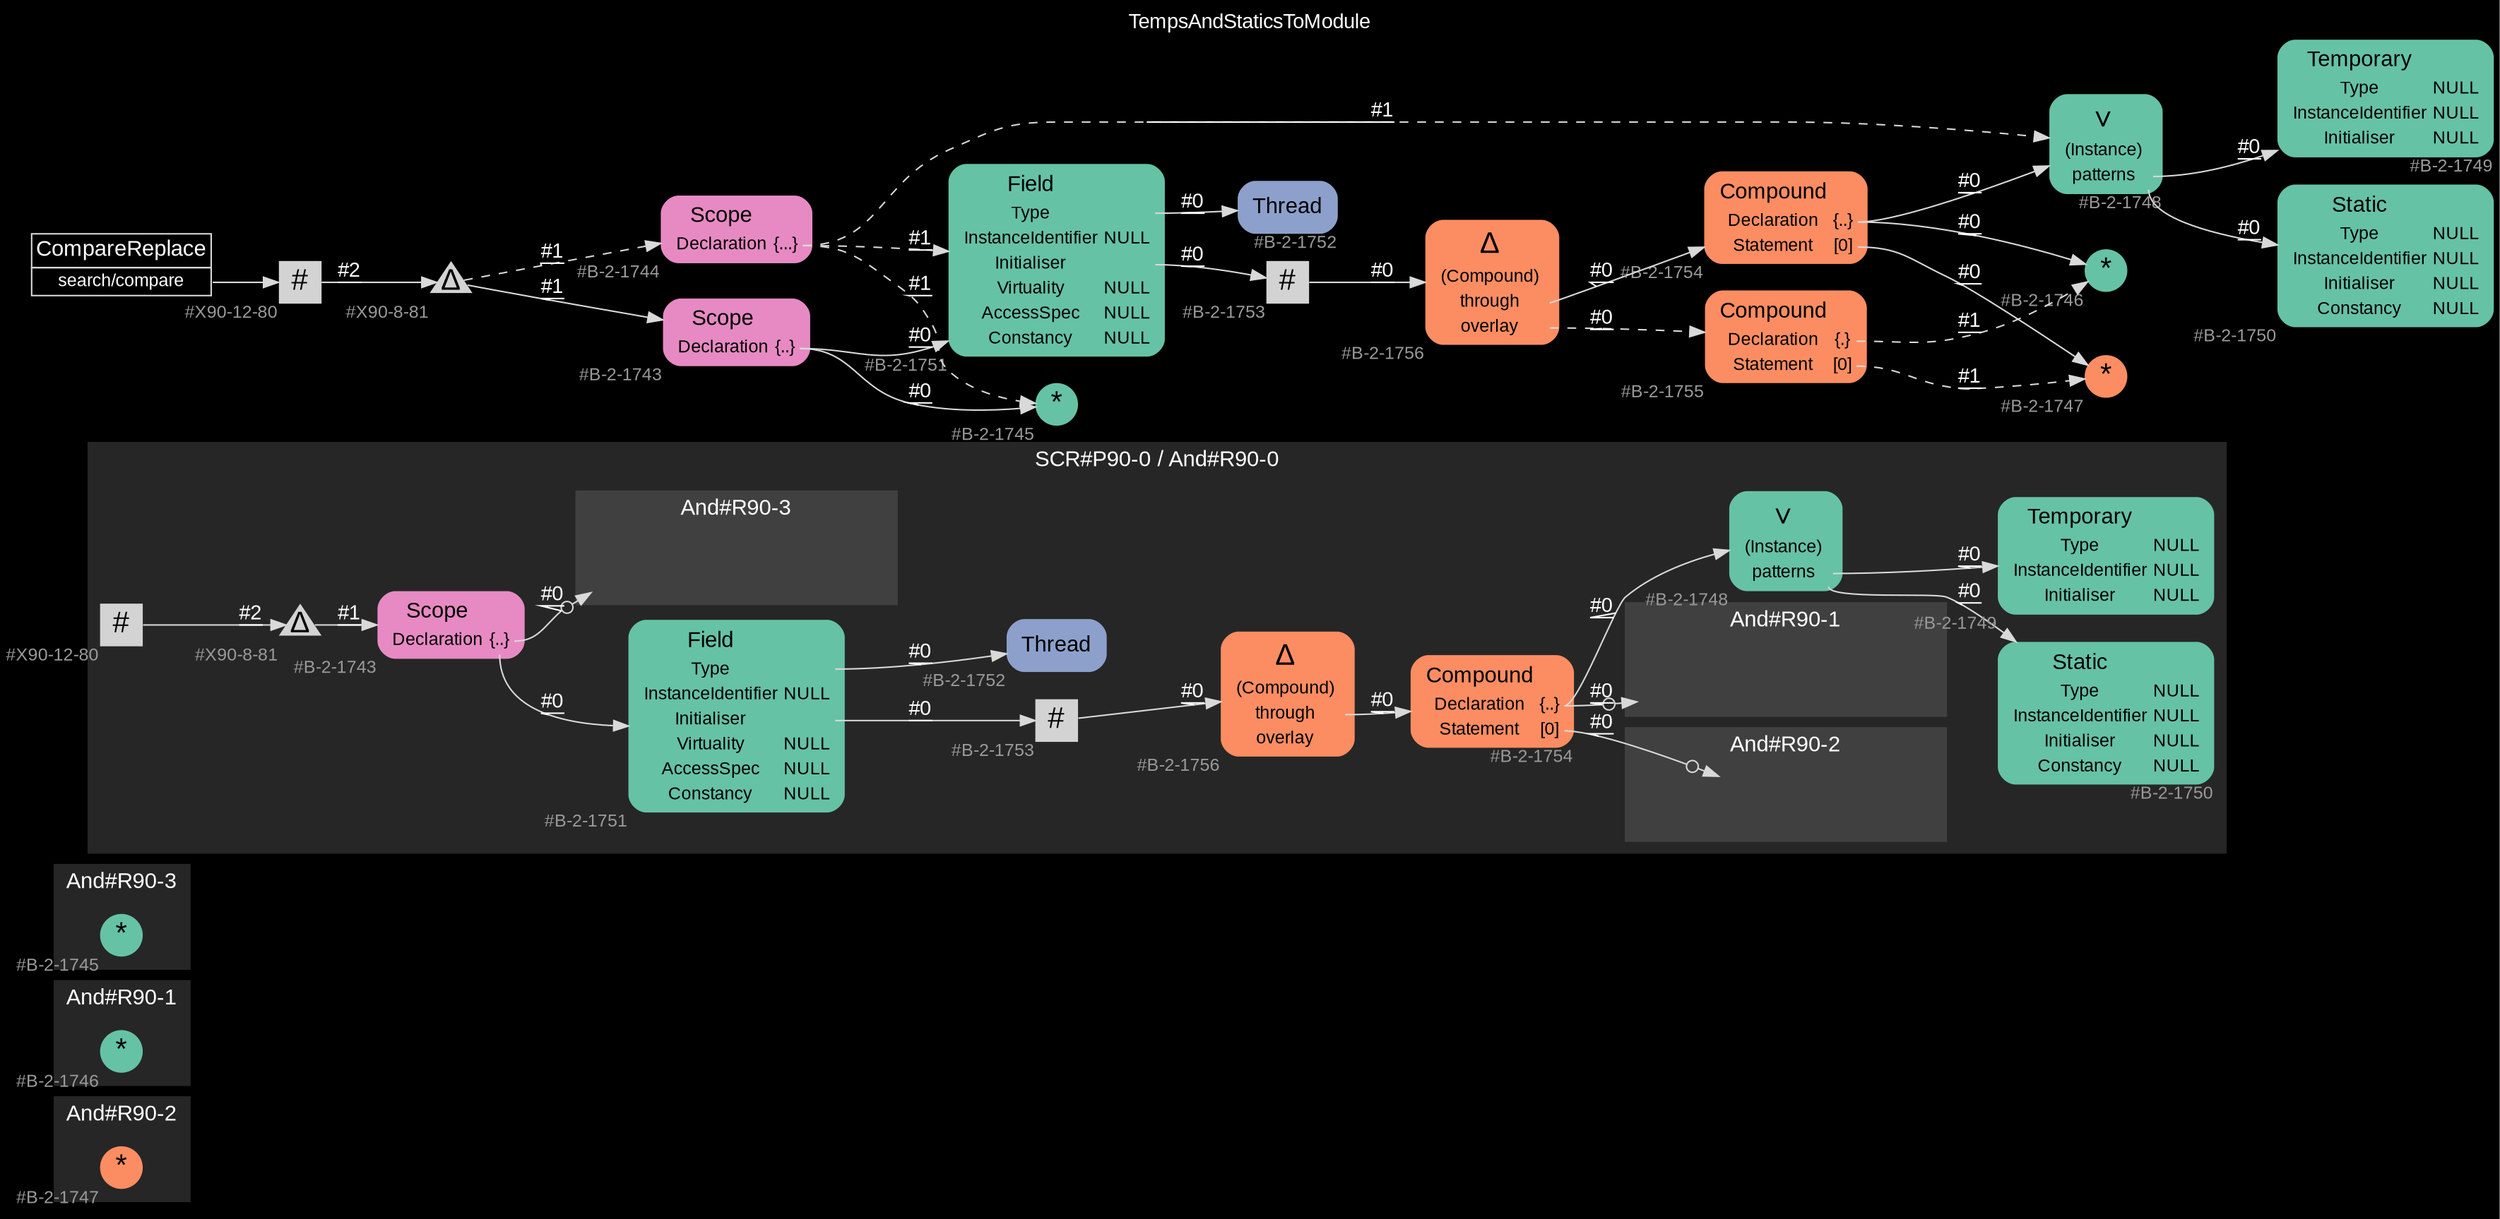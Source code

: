 digraph "TempsAndStaticsToModule" {
label = "TempsAndStaticsToModule"
labelloc = t
graph [
    rankdir = "LR"
    ranksep = 0.3
    bgcolor = black
    color = grey85
    fontcolor = white
    fontname = "Arial"
];
node [
    fontname = "Arial"
];
edge [
    fontname = "Arial"
];

// -------------------- figure And#R90-2 --------------------
// -------- region And#R90-2 ----------
subgraph "clusterAnd#R90-2" {
    label = "And#R90-2"
    style = "filled"
    color = gray15
    fontsize = "15"
    // -------- block And#R90-2/#B-2-1747 ----------
    "And#R90-2/#B-2-1747" [
        fillcolor = "/set28/2"
        xlabel = "#B-2-1747"
        fontsize = "12"
        fontcolor = grey60
        shape = "circle"
        label = <<FONT COLOR="black" POINT-SIZE="20">*</FONT>>
        style = "filled"
        penwidth = 0.0
        fixedsize = true
        width = 0.4
        height = 0.4
    ];
    
}


// -------------------- figure And#R90-1 --------------------
// -------- region And#R90-1 ----------
subgraph "clusterAnd#R90-1" {
    label = "And#R90-1"
    style = "filled"
    color = gray15
    fontsize = "15"
    // -------- block And#R90-1/#B-2-1746 ----------
    "And#R90-1/#B-2-1746" [
        fillcolor = "/set28/1"
        xlabel = "#B-2-1746"
        fontsize = "12"
        fontcolor = grey60
        shape = "circle"
        label = <<FONT COLOR="black" POINT-SIZE="20">*</FONT>>
        style = "filled"
        penwidth = 0.0
        fixedsize = true
        width = 0.4
        height = 0.4
    ];
    
}


// -------------------- figure And#R90-3 --------------------
// -------- region And#R90-3 ----------
subgraph "clusterAnd#R90-3" {
    label = "And#R90-3"
    style = "filled"
    color = gray15
    fontsize = "15"
    // -------- block And#R90-3/#B-2-1745 ----------
    "And#R90-3/#B-2-1745" [
        fillcolor = "/set28/1"
        xlabel = "#B-2-1745"
        fontsize = "12"
        fontcolor = grey60
        shape = "circle"
        label = <<FONT COLOR="black" POINT-SIZE="20">*</FONT>>
        style = "filled"
        penwidth = 0.0
        fixedsize = true
        width = 0.4
        height = 0.4
    ];
    
}


// -------------------- figure And#R90-0 --------------------
// -------- region And#R90-0 ----------
subgraph "clusterAnd#R90-0" {
    label = "SCR#P90-0 / And#R90-0"
    style = "filled"
    color = gray15
    fontsize = "15"
    // -------- block And#R90-0/#X90-12-80 ----------
    "And#R90-0/#X90-12-80" [
        xlabel = "#X90-12-80"
        fontsize = "12"
        fontcolor = grey60
        shape = "square"
        label = <<FONT COLOR="black" POINT-SIZE="20">#</FONT>>
        style = "filled"
        penwidth = 0.0
        fixedsize = true
        width = 0.4
        height = 0.4
    ];
    
    // -------- block And#R90-0/#B-2-1756 ----------
    "And#R90-0/#B-2-1756" [
        fillcolor = "/set28/2"
        xlabel = "#B-2-1756"
        fontsize = "12"
        fontcolor = grey60
        shape = "plaintext"
        label = <<TABLE BORDER="0" CELLBORDER="0" CELLSPACING="0">
         <TR><TD><FONT COLOR="black" POINT-SIZE="20">Δ</FONT></TD></TR>
         <TR><TD><FONT COLOR="black" POINT-SIZE="12">(Compound)</FONT></TD><TD PORT="port0"></TD></TR>
         <TR><TD><FONT COLOR="black" POINT-SIZE="12">through</FONT></TD><TD PORT="port1"></TD></TR>
         <TR><TD><FONT COLOR="black" POINT-SIZE="12">overlay</FONT></TD><TD PORT="port2"></TD></TR>
        </TABLE>>
        style = "rounded,filled"
    ];
    
    // -------- block And#R90-0/#B-2-1748 ----------
    "And#R90-0/#B-2-1748" [
        fillcolor = "/set28/1"
        xlabel = "#B-2-1748"
        fontsize = "12"
        fontcolor = grey60
        shape = "plaintext"
        label = <<TABLE BORDER="0" CELLBORDER="0" CELLSPACING="0">
         <TR><TD><FONT COLOR="black" POINT-SIZE="20">∨</FONT></TD></TR>
         <TR><TD><FONT COLOR="black" POINT-SIZE="12">(Instance)</FONT></TD><TD PORT="port0"></TD></TR>
         <TR><TD><FONT COLOR="black" POINT-SIZE="12">patterns</FONT></TD><TD PORT="port1"></TD></TR>
        </TABLE>>
        style = "rounded,filled"
    ];
    
    // -------- block And#R90-0/#B-2-1754 ----------
    "And#R90-0/#B-2-1754" [
        fillcolor = "/set28/2"
        xlabel = "#B-2-1754"
        fontsize = "12"
        fontcolor = grey60
        shape = "plaintext"
        label = <<TABLE BORDER="0" CELLBORDER="0" CELLSPACING="0">
         <TR><TD><FONT COLOR="black" POINT-SIZE="15">Compound</FONT></TD></TR>
         <TR><TD><FONT COLOR="black" POINT-SIZE="12">Declaration</FONT></TD><TD PORT="port0"><FONT COLOR="black" POINT-SIZE="12">{..}</FONT></TD></TR>
         <TR><TD><FONT COLOR="black" POINT-SIZE="12">Statement</FONT></TD><TD PORT="port1"><FONT COLOR="black" POINT-SIZE="12">[0]</FONT></TD></TR>
        </TABLE>>
        style = "rounded,filled"
    ];
    
    // -------- block And#R90-0/#B-2-1750 ----------
    "And#R90-0/#B-2-1750" [
        fillcolor = "/set28/1"
        xlabel = "#B-2-1750"
        fontsize = "12"
        fontcolor = grey60
        shape = "plaintext"
        label = <<TABLE BORDER="0" CELLBORDER="0" CELLSPACING="0">
         <TR><TD><FONT COLOR="black" POINT-SIZE="15">Static</FONT></TD></TR>
         <TR><TD><FONT COLOR="black" POINT-SIZE="12">Type</FONT></TD><TD PORT="port0"><FONT COLOR="black" POINT-SIZE="12">NULL</FONT></TD></TR>
         <TR><TD><FONT COLOR="black" POINT-SIZE="12">InstanceIdentifier</FONT></TD><TD PORT="port1"><FONT COLOR="black" POINT-SIZE="12">NULL</FONT></TD></TR>
         <TR><TD><FONT COLOR="black" POINT-SIZE="12">Initialiser</FONT></TD><TD PORT="port2"><FONT COLOR="black" POINT-SIZE="12">NULL</FONT></TD></TR>
         <TR><TD><FONT COLOR="black" POINT-SIZE="12">Constancy</FONT></TD><TD PORT="port3"><FONT COLOR="black" POINT-SIZE="12">NULL</FONT></TD></TR>
        </TABLE>>
        style = "rounded,filled"
    ];
    
    // -------- block And#R90-0/#B-2-1752 ----------
    "And#R90-0/#B-2-1752" [
        fillcolor = "/set28/3"
        xlabel = "#B-2-1752"
        fontsize = "12"
        fontcolor = grey60
        shape = "plaintext"
        label = <<TABLE BORDER="0" CELLBORDER="0" CELLSPACING="0">
         <TR><TD><FONT COLOR="black" POINT-SIZE="15">Thread</FONT></TD></TR>
        </TABLE>>
        style = "rounded,filled"
    ];
    
    // -------- block And#R90-0/#B-2-1751 ----------
    "And#R90-0/#B-2-1751" [
        fillcolor = "/set28/1"
        xlabel = "#B-2-1751"
        fontsize = "12"
        fontcolor = grey60
        shape = "plaintext"
        label = <<TABLE BORDER="0" CELLBORDER="0" CELLSPACING="0">
         <TR><TD><FONT COLOR="black" POINT-SIZE="15">Field</FONT></TD></TR>
         <TR><TD><FONT COLOR="black" POINT-SIZE="12">Type</FONT></TD><TD PORT="port0"></TD></TR>
         <TR><TD><FONT COLOR="black" POINT-SIZE="12">InstanceIdentifier</FONT></TD><TD PORT="port1"><FONT COLOR="black" POINT-SIZE="12">NULL</FONT></TD></TR>
         <TR><TD><FONT COLOR="black" POINT-SIZE="12">Initialiser</FONT></TD><TD PORT="port2"></TD></TR>
         <TR><TD><FONT COLOR="black" POINT-SIZE="12">Virtuality</FONT></TD><TD PORT="port3"><FONT COLOR="black" POINT-SIZE="12">NULL</FONT></TD></TR>
         <TR><TD><FONT COLOR="black" POINT-SIZE="12">AccessSpec</FONT></TD><TD PORT="port4"><FONT COLOR="black" POINT-SIZE="12">NULL</FONT></TD></TR>
         <TR><TD><FONT COLOR="black" POINT-SIZE="12">Constancy</FONT></TD><TD PORT="port5"><FONT COLOR="black" POINT-SIZE="12">NULL</FONT></TD></TR>
        </TABLE>>
        style = "rounded,filled"
    ];
    
    // -------- block And#R90-0/#X90-8-81 ----------
    "And#R90-0/#X90-8-81" [
        xlabel = "#X90-8-81"
        fontsize = "12"
        fontcolor = grey60
        shape = "triangle"
        label = <<FONT COLOR="black" POINT-SIZE="20">Δ</FONT>>
        style = "filled"
        penwidth = 0.0
        fixedsize = true
        width = 0.4
        height = 0.4
    ];
    
    // -------- block And#R90-0/#B-2-1749 ----------
    "And#R90-0/#B-2-1749" [
        fillcolor = "/set28/1"
        xlabel = "#B-2-1749"
        fontsize = "12"
        fontcolor = grey60
        shape = "plaintext"
        label = <<TABLE BORDER="0" CELLBORDER="0" CELLSPACING="0">
         <TR><TD><FONT COLOR="black" POINT-SIZE="15">Temporary</FONT></TD></TR>
         <TR><TD><FONT COLOR="black" POINT-SIZE="12">Type</FONT></TD><TD PORT="port0"><FONT COLOR="black" POINT-SIZE="12">NULL</FONT></TD></TR>
         <TR><TD><FONT COLOR="black" POINT-SIZE="12">InstanceIdentifier</FONT></TD><TD PORT="port1"><FONT COLOR="black" POINT-SIZE="12">NULL</FONT></TD></TR>
         <TR><TD><FONT COLOR="black" POINT-SIZE="12">Initialiser</FONT></TD><TD PORT="port2"><FONT COLOR="black" POINT-SIZE="12">NULL</FONT></TD></TR>
        </TABLE>>
        style = "rounded,filled"
    ];
    
    // -------- block And#R90-0/#B-2-1743 ----------
    "And#R90-0/#B-2-1743" [
        fillcolor = "/set28/4"
        xlabel = "#B-2-1743"
        fontsize = "12"
        fontcolor = grey60
        shape = "plaintext"
        label = <<TABLE BORDER="0" CELLBORDER="0" CELLSPACING="0">
         <TR><TD><FONT COLOR="black" POINT-SIZE="15">Scope</FONT></TD></TR>
         <TR><TD><FONT COLOR="black" POINT-SIZE="12">Declaration</FONT></TD><TD PORT="port0"><FONT COLOR="black" POINT-SIZE="12">{..}</FONT></TD></TR>
        </TABLE>>
        style = "rounded,filled"
    ];
    
    // -------- block And#R90-0/#B-2-1753 ----------
    "And#R90-0/#B-2-1753" [
        xlabel = "#B-2-1753"
        fontsize = "12"
        fontcolor = grey60
        shape = "square"
        label = <<FONT COLOR="black" POINT-SIZE="20">#</FONT>>
        style = "filled"
        penwidth = 0.0
        fixedsize = true
        width = 0.4
        height = 0.4
    ];
    
    // -------- region And#R90-0/And#R90-1 ----------
    subgraph "clusterAnd#R90-0/And#R90-1" {
        label = "And#R90-1"
        style = "filled"
        color = gray25
        fontsize = "15"
        // -------- block And#R90-0/And#R90-1/#B-2-1746 ----------
        "And#R90-0/And#R90-1/#B-2-1746" [
            fillcolor = "/set28/1"
            xlabel = "#B-2-1746"
            fontsize = "12"
            fontcolor = grey60
            shape = "none"
            style = "invisible"
        ];
        
    }
    
    // -------- region And#R90-0/And#R90-2 ----------
    subgraph "clusterAnd#R90-0/And#R90-2" {
        label = "And#R90-2"
        style = "filled"
        color = gray25
        fontsize = "15"
        // -------- block And#R90-0/And#R90-2/#B-2-1747 ----------
        "And#R90-0/And#R90-2/#B-2-1747" [
            fillcolor = "/set28/2"
            xlabel = "#B-2-1747"
            fontsize = "12"
            fontcolor = grey60
            shape = "none"
            style = "invisible"
        ];
        
    }
    
    // -------- region And#R90-0/And#R90-3 ----------
    subgraph "clusterAnd#R90-0/And#R90-3" {
        label = "And#R90-3"
        style = "filled"
        color = gray25
        fontsize = "15"
        // -------- block And#R90-0/And#R90-3/#B-2-1745 ----------
        "And#R90-0/And#R90-3/#B-2-1745" [
            fillcolor = "/set28/1"
            xlabel = "#B-2-1745"
            fontsize = "12"
            fontcolor = grey60
            shape = "none"
            style = "invisible"
        ];
        
    }
    
}

"And#R90-0/#X90-12-80" -> "And#R90-0/#X90-8-81" [
    label = "#2"
    decorate = true
    color = grey85
    fontcolor = white
];

"And#R90-0/#B-2-1756":port1 -> "And#R90-0/#B-2-1754" [
    label = "#0"
    decorate = true
    color = grey85
    fontcolor = white
];

"And#R90-0/#B-2-1748":port1 -> "And#R90-0/#B-2-1749" [
    label = "#0"
    decorate = true
    color = grey85
    fontcolor = white
];

"And#R90-0/#B-2-1748":port1 -> "And#R90-0/#B-2-1750" [
    label = "#0"
    decorate = true
    color = grey85
    fontcolor = white
];

"And#R90-0/#B-2-1754":port0 -> "And#R90-0/And#R90-1/#B-2-1746" [
    arrowhead="normalnoneodot"
    label = "#0"
    decorate = true
    color = grey85
    fontcolor = white
];

"And#R90-0/#B-2-1754":port0 -> "And#R90-0/#B-2-1748" [
    label = "#0"
    decorate = true
    color = grey85
    fontcolor = white
];

"And#R90-0/#B-2-1754":port1 -> "And#R90-0/And#R90-2/#B-2-1747" [
    arrowhead="normalnoneodot"
    label = "#0"
    decorate = true
    color = grey85
    fontcolor = white
];

"And#R90-0/#B-2-1751":port0 -> "And#R90-0/#B-2-1752" [
    label = "#0"
    decorate = true
    color = grey85
    fontcolor = white
];

"And#R90-0/#B-2-1751":port2 -> "And#R90-0/#B-2-1753" [
    label = "#0"
    decorate = true
    color = grey85
    fontcolor = white
];

"And#R90-0/#X90-8-81" -> "And#R90-0/#B-2-1743" [
    label = "#1"
    decorate = true
    color = grey85
    fontcolor = white
];

"And#R90-0/#B-2-1743":port0 -> "And#R90-0/And#R90-3/#B-2-1745" [
    arrowhead="normalnoneodot"
    label = "#0"
    decorate = true
    color = grey85
    fontcolor = white
];

"And#R90-0/#B-2-1743":port0 -> "And#R90-0/#B-2-1751" [
    label = "#0"
    decorate = true
    color = grey85
    fontcolor = white
];

"And#R90-0/#B-2-1753" -> "And#R90-0/#B-2-1756" [
    label = "#0"
    decorate = true
    color = grey85
    fontcolor = white
];


// -------------------- transformation figure --------------------
// -------- block CR#X90-10-90 ----------
"CR#X90-10-90" [
    fillcolor = black
    fontsize = "12"
    fontcolor = grey60
    shape = "plaintext"
    label = <<TABLE BORDER="0" CELLBORDER="1" CELLSPACING="0">
     <TR><TD><FONT COLOR="white" POINT-SIZE="15">CompareReplace</FONT></TD></TR>
     <TR><TD PORT="port0"><FONT COLOR="white" POINT-SIZE="12">search/compare</FONT></TD></TR>
    </TABLE>>
    style = "filled"
    color = grey85
];

// -------- block #X90-12-80 ----------
"#X90-12-80" [
    xlabel = "#X90-12-80"
    fontsize = "12"
    fontcolor = grey60
    shape = "square"
    label = <<FONT COLOR="black" POINT-SIZE="20">#</FONT>>
    style = "filled"
    penwidth = 0.0
    fixedsize = true
    width = 0.4
    height = 0.4
];

// -------- block #X90-8-81 ----------
"#X90-8-81" [
    xlabel = "#X90-8-81"
    fontsize = "12"
    fontcolor = grey60
    shape = "triangle"
    label = <<FONT COLOR="black" POINT-SIZE="20">Δ</FONT>>
    style = "filled"
    penwidth = 0.0
    fixedsize = true
    width = 0.4
    height = 0.4
];

// -------- block #B-2-1743 ----------
"#B-2-1743" [
    fillcolor = "/set28/4"
    xlabel = "#B-2-1743"
    fontsize = "12"
    fontcolor = grey60
    shape = "plaintext"
    label = <<TABLE BORDER="0" CELLBORDER="0" CELLSPACING="0">
     <TR><TD><FONT COLOR="black" POINT-SIZE="15">Scope</FONT></TD></TR>
     <TR><TD><FONT COLOR="black" POINT-SIZE="12">Declaration</FONT></TD><TD PORT="port0"><FONT COLOR="black" POINT-SIZE="12">{..}</FONT></TD></TR>
    </TABLE>>
    style = "rounded,filled"
];

// -------- block #B-2-1745 ----------
"#B-2-1745" [
    fillcolor = "/set28/1"
    xlabel = "#B-2-1745"
    fontsize = "12"
    fontcolor = grey60
    shape = "circle"
    label = <<FONT COLOR="black" POINT-SIZE="20">*</FONT>>
    style = "filled"
    penwidth = 0.0
    fixedsize = true
    width = 0.4
    height = 0.4
];

// -------- block #B-2-1751 ----------
"#B-2-1751" [
    fillcolor = "/set28/1"
    xlabel = "#B-2-1751"
    fontsize = "12"
    fontcolor = grey60
    shape = "plaintext"
    label = <<TABLE BORDER="0" CELLBORDER="0" CELLSPACING="0">
     <TR><TD><FONT COLOR="black" POINT-SIZE="15">Field</FONT></TD></TR>
     <TR><TD><FONT COLOR="black" POINT-SIZE="12">Type</FONT></TD><TD PORT="port0"></TD></TR>
     <TR><TD><FONT COLOR="black" POINT-SIZE="12">InstanceIdentifier</FONT></TD><TD PORT="port1"><FONT COLOR="black" POINT-SIZE="12">NULL</FONT></TD></TR>
     <TR><TD><FONT COLOR="black" POINT-SIZE="12">Initialiser</FONT></TD><TD PORT="port2"></TD></TR>
     <TR><TD><FONT COLOR="black" POINT-SIZE="12">Virtuality</FONT></TD><TD PORT="port3"><FONT COLOR="black" POINT-SIZE="12">NULL</FONT></TD></TR>
     <TR><TD><FONT COLOR="black" POINT-SIZE="12">AccessSpec</FONT></TD><TD PORT="port4"><FONT COLOR="black" POINT-SIZE="12">NULL</FONT></TD></TR>
     <TR><TD><FONT COLOR="black" POINT-SIZE="12">Constancy</FONT></TD><TD PORT="port5"><FONT COLOR="black" POINT-SIZE="12">NULL</FONT></TD></TR>
    </TABLE>>
    style = "rounded,filled"
];

// -------- block #B-2-1752 ----------
"#B-2-1752" [
    fillcolor = "/set28/3"
    xlabel = "#B-2-1752"
    fontsize = "12"
    fontcolor = grey60
    shape = "plaintext"
    label = <<TABLE BORDER="0" CELLBORDER="0" CELLSPACING="0">
     <TR><TD><FONT COLOR="black" POINT-SIZE="15">Thread</FONT></TD></TR>
    </TABLE>>
    style = "rounded,filled"
];

// -------- block #B-2-1753 ----------
"#B-2-1753" [
    xlabel = "#B-2-1753"
    fontsize = "12"
    fontcolor = grey60
    shape = "square"
    label = <<FONT COLOR="black" POINT-SIZE="20">#</FONT>>
    style = "filled"
    penwidth = 0.0
    fixedsize = true
    width = 0.4
    height = 0.4
];

// -------- block #B-2-1756 ----------
"#B-2-1756" [
    fillcolor = "/set28/2"
    xlabel = "#B-2-1756"
    fontsize = "12"
    fontcolor = grey60
    shape = "plaintext"
    label = <<TABLE BORDER="0" CELLBORDER="0" CELLSPACING="0">
     <TR><TD><FONT COLOR="black" POINT-SIZE="20">Δ</FONT></TD></TR>
     <TR><TD><FONT COLOR="black" POINT-SIZE="12">(Compound)</FONT></TD><TD PORT="port0"></TD></TR>
     <TR><TD><FONT COLOR="black" POINT-SIZE="12">through</FONT></TD><TD PORT="port1"></TD></TR>
     <TR><TD><FONT COLOR="black" POINT-SIZE="12">overlay</FONT></TD><TD PORT="port2"></TD></TR>
    </TABLE>>
    style = "rounded,filled"
];

// -------- block #B-2-1754 ----------
"#B-2-1754" [
    fillcolor = "/set28/2"
    xlabel = "#B-2-1754"
    fontsize = "12"
    fontcolor = grey60
    shape = "plaintext"
    label = <<TABLE BORDER="0" CELLBORDER="0" CELLSPACING="0">
     <TR><TD><FONT COLOR="black" POINT-SIZE="15">Compound</FONT></TD></TR>
     <TR><TD><FONT COLOR="black" POINT-SIZE="12">Declaration</FONT></TD><TD PORT="port0"><FONT COLOR="black" POINT-SIZE="12">{..}</FONT></TD></TR>
     <TR><TD><FONT COLOR="black" POINT-SIZE="12">Statement</FONT></TD><TD PORT="port1"><FONT COLOR="black" POINT-SIZE="12">[0]</FONT></TD></TR>
    </TABLE>>
    style = "rounded,filled"
];

// -------- block #B-2-1746 ----------
"#B-2-1746" [
    fillcolor = "/set28/1"
    xlabel = "#B-2-1746"
    fontsize = "12"
    fontcolor = grey60
    shape = "circle"
    label = <<FONT COLOR="black" POINT-SIZE="20">*</FONT>>
    style = "filled"
    penwidth = 0.0
    fixedsize = true
    width = 0.4
    height = 0.4
];

// -------- block #B-2-1748 ----------
"#B-2-1748" [
    fillcolor = "/set28/1"
    xlabel = "#B-2-1748"
    fontsize = "12"
    fontcolor = grey60
    shape = "plaintext"
    label = <<TABLE BORDER="0" CELLBORDER="0" CELLSPACING="0">
     <TR><TD><FONT COLOR="black" POINT-SIZE="20">∨</FONT></TD></TR>
     <TR><TD><FONT COLOR="black" POINT-SIZE="12">(Instance)</FONT></TD><TD PORT="port0"></TD></TR>
     <TR><TD><FONT COLOR="black" POINT-SIZE="12">patterns</FONT></TD><TD PORT="port1"></TD></TR>
    </TABLE>>
    style = "rounded,filled"
];

// -------- block #B-2-1749 ----------
"#B-2-1749" [
    fillcolor = "/set28/1"
    xlabel = "#B-2-1749"
    fontsize = "12"
    fontcolor = grey60
    shape = "plaintext"
    label = <<TABLE BORDER="0" CELLBORDER="0" CELLSPACING="0">
     <TR><TD><FONT COLOR="black" POINT-SIZE="15">Temporary</FONT></TD></TR>
     <TR><TD><FONT COLOR="black" POINT-SIZE="12">Type</FONT></TD><TD PORT="port0"><FONT COLOR="black" POINT-SIZE="12">NULL</FONT></TD></TR>
     <TR><TD><FONT COLOR="black" POINT-SIZE="12">InstanceIdentifier</FONT></TD><TD PORT="port1"><FONT COLOR="black" POINT-SIZE="12">NULL</FONT></TD></TR>
     <TR><TD><FONT COLOR="black" POINT-SIZE="12">Initialiser</FONT></TD><TD PORT="port2"><FONT COLOR="black" POINT-SIZE="12">NULL</FONT></TD></TR>
    </TABLE>>
    style = "rounded,filled"
];

// -------- block #B-2-1750 ----------
"#B-2-1750" [
    fillcolor = "/set28/1"
    xlabel = "#B-2-1750"
    fontsize = "12"
    fontcolor = grey60
    shape = "plaintext"
    label = <<TABLE BORDER="0" CELLBORDER="0" CELLSPACING="0">
     <TR><TD><FONT COLOR="black" POINT-SIZE="15">Static</FONT></TD></TR>
     <TR><TD><FONT COLOR="black" POINT-SIZE="12">Type</FONT></TD><TD PORT="port0"><FONT COLOR="black" POINT-SIZE="12">NULL</FONT></TD></TR>
     <TR><TD><FONT COLOR="black" POINT-SIZE="12">InstanceIdentifier</FONT></TD><TD PORT="port1"><FONT COLOR="black" POINT-SIZE="12">NULL</FONT></TD></TR>
     <TR><TD><FONT COLOR="black" POINT-SIZE="12">Initialiser</FONT></TD><TD PORT="port2"><FONT COLOR="black" POINT-SIZE="12">NULL</FONT></TD></TR>
     <TR><TD><FONT COLOR="black" POINT-SIZE="12">Constancy</FONT></TD><TD PORT="port3"><FONT COLOR="black" POINT-SIZE="12">NULL</FONT></TD></TR>
    </TABLE>>
    style = "rounded,filled"
];

// -------- block #B-2-1747 ----------
"#B-2-1747" [
    fillcolor = "/set28/2"
    xlabel = "#B-2-1747"
    fontsize = "12"
    fontcolor = grey60
    shape = "circle"
    label = <<FONT COLOR="black" POINT-SIZE="20">*</FONT>>
    style = "filled"
    penwidth = 0.0
    fixedsize = true
    width = 0.4
    height = 0.4
];

// -------- block #B-2-1755 ----------
"#B-2-1755" [
    fillcolor = "/set28/2"
    xlabel = "#B-2-1755"
    fontsize = "12"
    fontcolor = grey60
    shape = "plaintext"
    label = <<TABLE BORDER="0" CELLBORDER="0" CELLSPACING="0">
     <TR><TD><FONT COLOR="black" POINT-SIZE="15">Compound</FONT></TD></TR>
     <TR><TD><FONT COLOR="black" POINT-SIZE="12">Declaration</FONT></TD><TD PORT="port0"><FONT COLOR="black" POINT-SIZE="12">{.}</FONT></TD></TR>
     <TR><TD><FONT COLOR="black" POINT-SIZE="12">Statement</FONT></TD><TD PORT="port1"><FONT COLOR="black" POINT-SIZE="12">[0]</FONT></TD></TR>
    </TABLE>>
    style = "rounded,filled"
];

// -------- block #B-2-1744 ----------
"#B-2-1744" [
    fillcolor = "/set28/4"
    xlabel = "#B-2-1744"
    fontsize = "12"
    fontcolor = grey60
    shape = "plaintext"
    label = <<TABLE BORDER="0" CELLBORDER="0" CELLSPACING="0">
     <TR><TD><FONT COLOR="black" POINT-SIZE="15">Scope</FONT></TD></TR>
     <TR><TD><FONT COLOR="black" POINT-SIZE="12">Declaration</FONT></TD><TD PORT="port0"><FONT COLOR="black" POINT-SIZE="12">{...}</FONT></TD></TR>
    </TABLE>>
    style = "rounded,filled"
];

"CR#X90-10-90":port0 -> "#X90-12-80" [
    label = ""
    decorate = true
    color = grey85
    fontcolor = white
];

"#X90-12-80" -> "#X90-8-81" [
    label = "#2"
    decorate = true
    color = grey85
    fontcolor = white
];

"#X90-8-81" -> "#B-2-1743" [
    label = "#1"
    decorate = true
    color = grey85
    fontcolor = white
];

"#X90-8-81" -> "#B-2-1744" [
    style="dashed"
    label = "#1"
    decorate = true
    color = grey85
    fontcolor = white
];

"#B-2-1743":port0 -> "#B-2-1745" [
    label = "#0"
    decorate = true
    color = grey85
    fontcolor = white
];

"#B-2-1743":port0 -> "#B-2-1751" [
    label = "#0"
    decorate = true
    color = grey85
    fontcolor = white
];

"#B-2-1751":port0 -> "#B-2-1752" [
    label = "#0"
    decorate = true
    color = grey85
    fontcolor = white
];

"#B-2-1751":port2 -> "#B-2-1753" [
    label = "#0"
    decorate = true
    color = grey85
    fontcolor = white
];

"#B-2-1753" -> "#B-2-1756" [
    label = "#0"
    decorate = true
    color = grey85
    fontcolor = white
];

"#B-2-1756":port1 -> "#B-2-1754" [
    label = "#0"
    decorate = true
    color = grey85
    fontcolor = white
];

"#B-2-1756":port2 -> "#B-2-1755" [
    style="dashed"
    label = "#0"
    decorate = true
    color = grey85
    fontcolor = white
];

"#B-2-1754":port0 -> "#B-2-1746" [
    label = "#0"
    decorate = true
    color = grey85
    fontcolor = white
];

"#B-2-1754":port0 -> "#B-2-1748" [
    label = "#0"
    decorate = true
    color = grey85
    fontcolor = white
];

"#B-2-1754":port1 -> "#B-2-1747" [
    label = "#0"
    decorate = true
    color = grey85
    fontcolor = white
];

"#B-2-1748":port1 -> "#B-2-1749" [
    label = "#0"
    decorate = true
    color = grey85
    fontcolor = white
];

"#B-2-1748":port1 -> "#B-2-1750" [
    label = "#0"
    decorate = true
    color = grey85
    fontcolor = white
];

"#B-2-1755":port0 -> "#B-2-1746" [
    style="dashed"
    label = "#1"
    decorate = true
    color = grey85
    fontcolor = white
];

"#B-2-1755":port1 -> "#B-2-1747" [
    style="dashed"
    label = "#1"
    decorate = true
    color = grey85
    fontcolor = white
];

"#B-2-1744":port0 -> "#B-2-1745" [
    style="dashed"
    label = "#1"
    decorate = true
    color = grey85
    fontcolor = white
];

"#B-2-1744":port0 -> "#B-2-1751" [
    style="dashed"
    label = "#1"
    decorate = true
    color = grey85
    fontcolor = white
];

"#B-2-1744":port0 -> "#B-2-1748" [
    style="dashed"
    label = "#1"
    decorate = true
    color = grey85
    fontcolor = white
];


}
